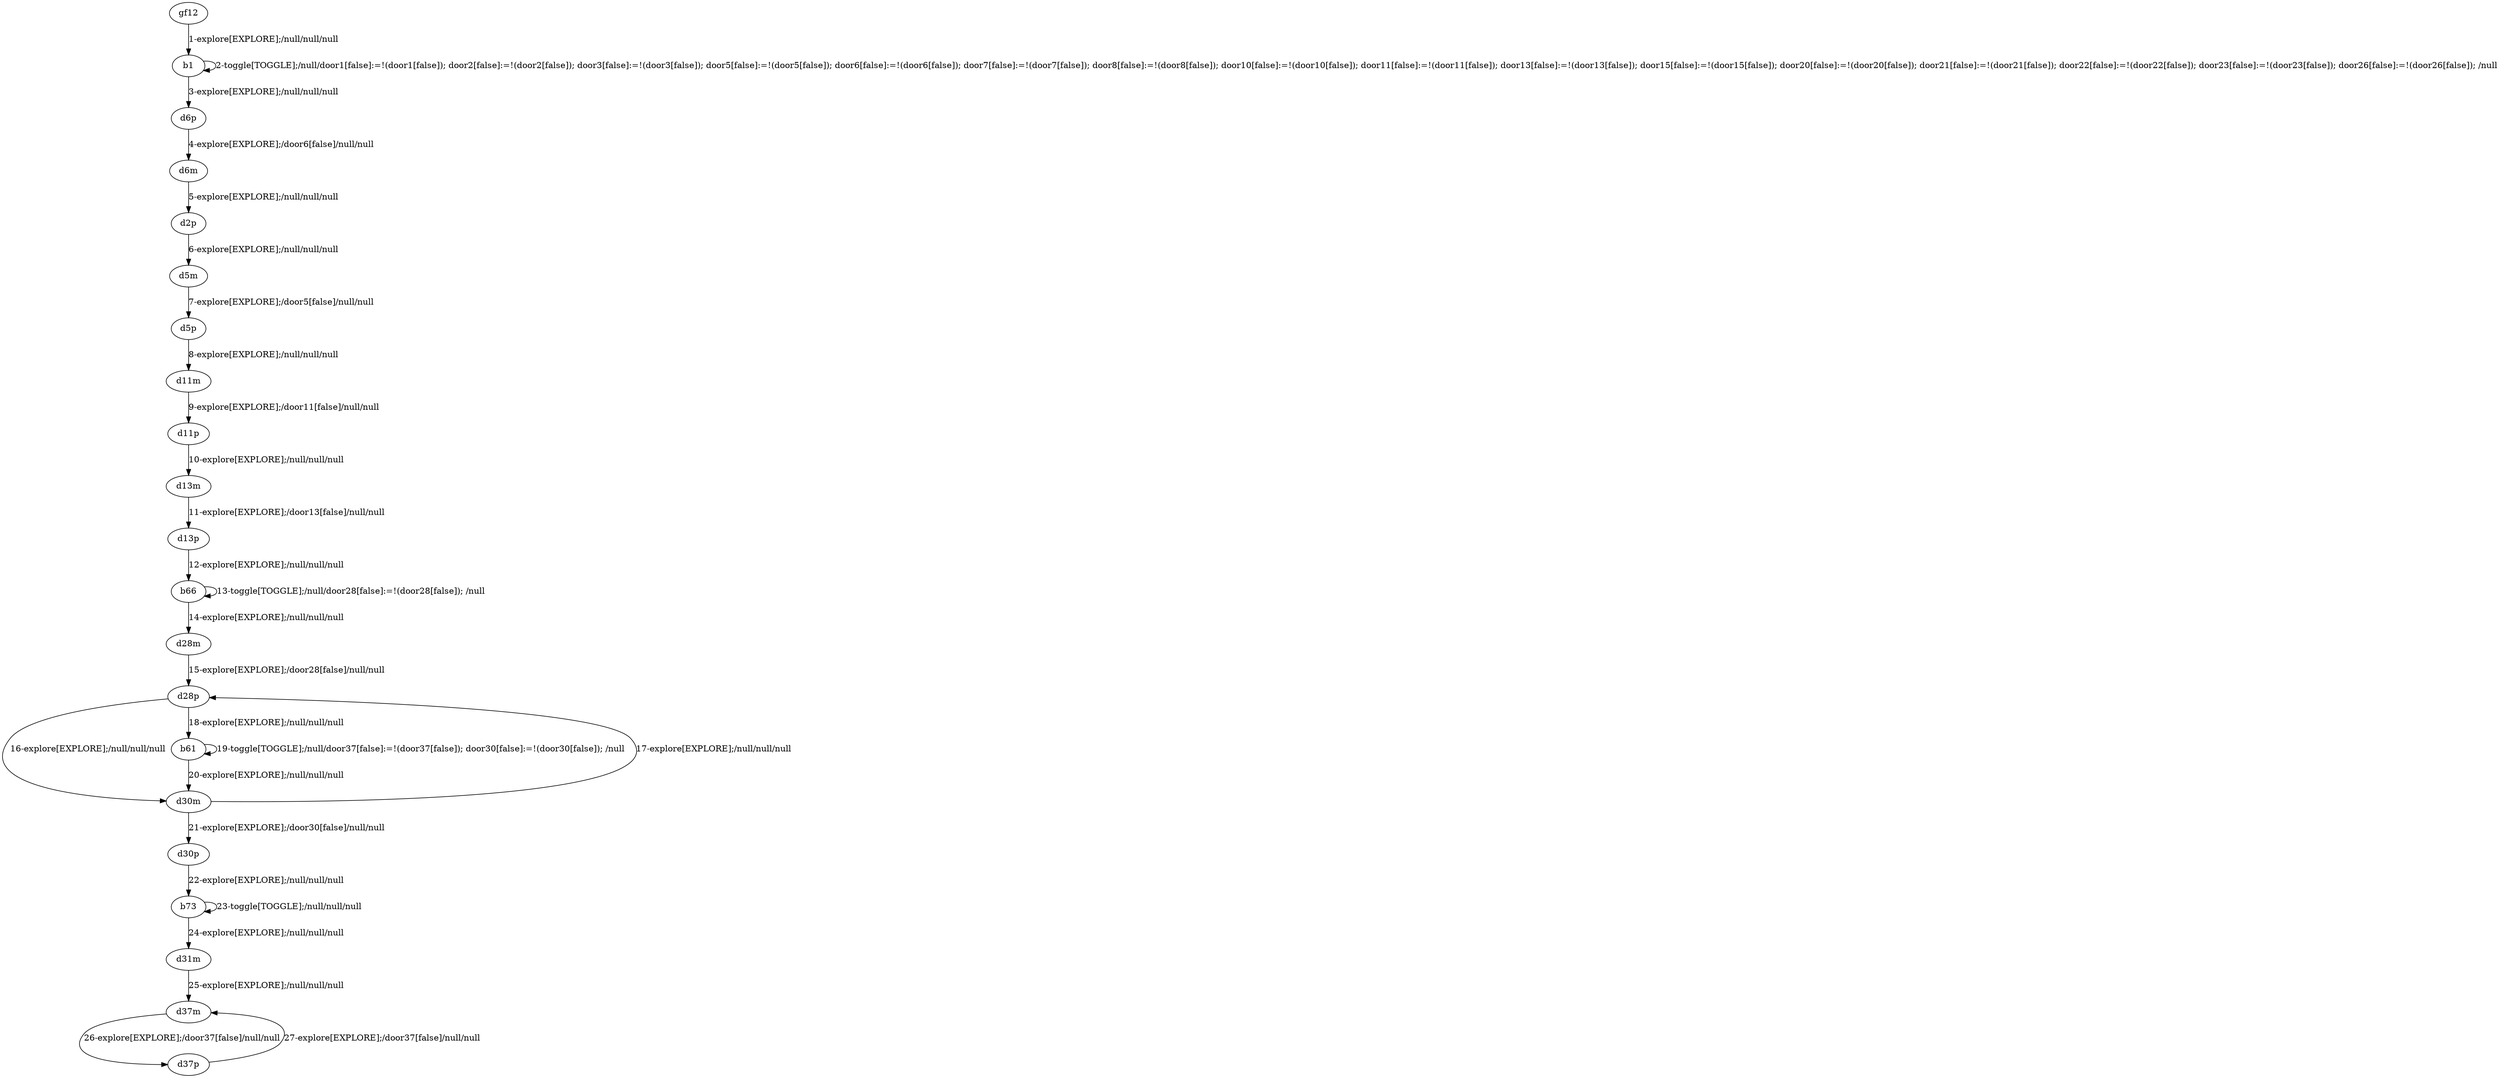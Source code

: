 # Total number of goals covered by this test: 1
# d37p --> d37m

digraph g {
"gf12" -> "b1" [label = "1-explore[EXPLORE];/null/null/null"];
"b1" -> "b1" [label = "2-toggle[TOGGLE];/null/door1[false]:=!(door1[false]); door2[false]:=!(door2[false]); door3[false]:=!(door3[false]); door5[false]:=!(door5[false]); door6[false]:=!(door6[false]); door7[false]:=!(door7[false]); door8[false]:=!(door8[false]); door10[false]:=!(door10[false]); door11[false]:=!(door11[false]); door13[false]:=!(door13[false]); door15[false]:=!(door15[false]); door20[false]:=!(door20[false]); door21[false]:=!(door21[false]); door22[false]:=!(door22[false]); door23[false]:=!(door23[false]); door26[false]:=!(door26[false]); /null"];
"b1" -> "d6p" [label = "3-explore[EXPLORE];/null/null/null"];
"d6p" -> "d6m" [label = "4-explore[EXPLORE];/door6[false]/null/null"];
"d6m" -> "d2p" [label = "5-explore[EXPLORE];/null/null/null"];
"d2p" -> "d5m" [label = "6-explore[EXPLORE];/null/null/null"];
"d5m" -> "d5p" [label = "7-explore[EXPLORE];/door5[false]/null/null"];
"d5p" -> "d11m" [label = "8-explore[EXPLORE];/null/null/null"];
"d11m" -> "d11p" [label = "9-explore[EXPLORE];/door11[false]/null/null"];
"d11p" -> "d13m" [label = "10-explore[EXPLORE];/null/null/null"];
"d13m" -> "d13p" [label = "11-explore[EXPLORE];/door13[false]/null/null"];
"d13p" -> "b66" [label = "12-explore[EXPLORE];/null/null/null"];
"b66" -> "b66" [label = "13-toggle[TOGGLE];/null/door28[false]:=!(door28[false]); /null"];
"b66" -> "d28m" [label = "14-explore[EXPLORE];/null/null/null"];
"d28m" -> "d28p" [label = "15-explore[EXPLORE];/door28[false]/null/null"];
"d28p" -> "d30m" [label = "16-explore[EXPLORE];/null/null/null"];
"d30m" -> "d28p" [label = "17-explore[EXPLORE];/null/null/null"];
"d28p" -> "b61" [label = "18-explore[EXPLORE];/null/null/null"];
"b61" -> "b61" [label = "19-toggle[TOGGLE];/null/door37[false]:=!(door37[false]); door30[false]:=!(door30[false]); /null"];
"b61" -> "d30m" [label = "20-explore[EXPLORE];/null/null/null"];
"d30m" -> "d30p" [label = "21-explore[EXPLORE];/door30[false]/null/null"];
"d30p" -> "b73" [label = "22-explore[EXPLORE];/null/null/null"];
"b73" -> "b73" [label = "23-toggle[TOGGLE];/null/null/null"];
"b73" -> "d31m" [label = "24-explore[EXPLORE];/null/null/null"];
"d31m" -> "d37m" [label = "25-explore[EXPLORE];/null/null/null"];
"d37m" -> "d37p" [label = "26-explore[EXPLORE];/door37[false]/null/null"];
"d37p" -> "d37m" [label = "27-explore[EXPLORE];/door37[false]/null/null"];
}